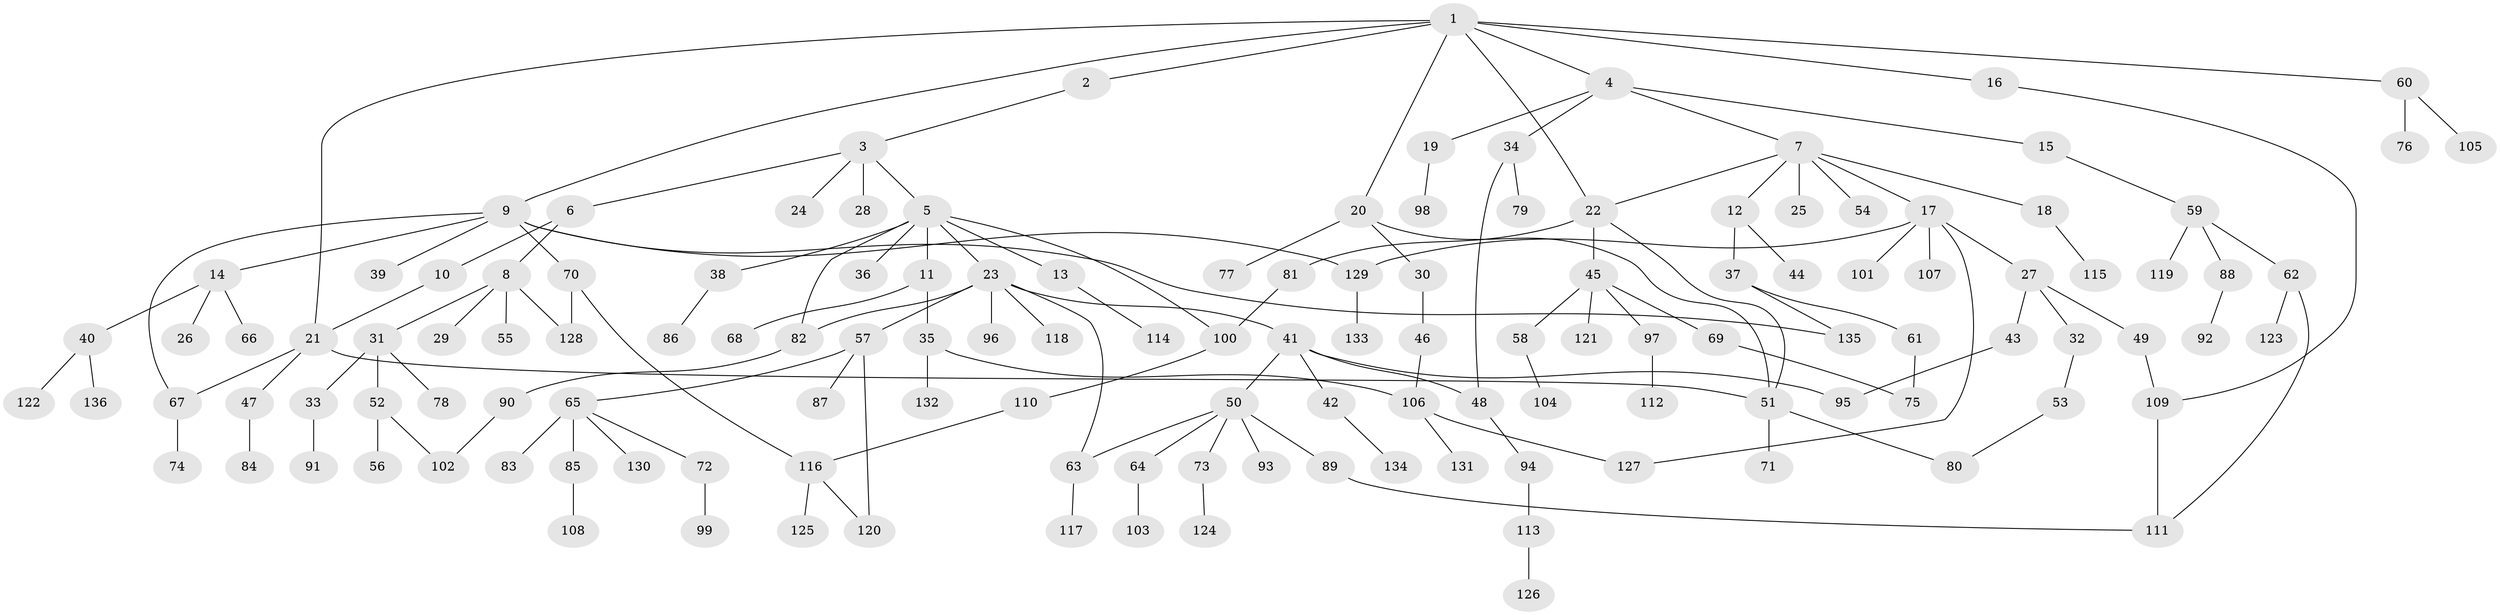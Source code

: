 // coarse degree distribution, {8: 0.018518518518518517, 2: 0.18518518518518517, 6: 0.05555555555555555, 5: 0.07407407407407407, 14: 0.018518518518518517, 3: 0.12962962962962962, 1: 0.4444444444444444, 4: 0.05555555555555555, 9: 0.018518518518518517}
// Generated by graph-tools (version 1.1) at 2025/16/03/04/25 18:16:53]
// undirected, 136 vertices, 158 edges
graph export_dot {
graph [start="1"]
  node [color=gray90,style=filled];
  1;
  2;
  3;
  4;
  5;
  6;
  7;
  8;
  9;
  10;
  11;
  12;
  13;
  14;
  15;
  16;
  17;
  18;
  19;
  20;
  21;
  22;
  23;
  24;
  25;
  26;
  27;
  28;
  29;
  30;
  31;
  32;
  33;
  34;
  35;
  36;
  37;
  38;
  39;
  40;
  41;
  42;
  43;
  44;
  45;
  46;
  47;
  48;
  49;
  50;
  51;
  52;
  53;
  54;
  55;
  56;
  57;
  58;
  59;
  60;
  61;
  62;
  63;
  64;
  65;
  66;
  67;
  68;
  69;
  70;
  71;
  72;
  73;
  74;
  75;
  76;
  77;
  78;
  79;
  80;
  81;
  82;
  83;
  84;
  85;
  86;
  87;
  88;
  89;
  90;
  91;
  92;
  93;
  94;
  95;
  96;
  97;
  98;
  99;
  100;
  101;
  102;
  103;
  104;
  105;
  106;
  107;
  108;
  109;
  110;
  111;
  112;
  113;
  114;
  115;
  116;
  117;
  118;
  119;
  120;
  121;
  122;
  123;
  124;
  125;
  126;
  127;
  128;
  129;
  130;
  131;
  132;
  133;
  134;
  135;
  136;
  1 -- 2;
  1 -- 4;
  1 -- 9;
  1 -- 16;
  1 -- 20;
  1 -- 21;
  1 -- 22;
  1 -- 60;
  2 -- 3;
  3 -- 5;
  3 -- 6;
  3 -- 24;
  3 -- 28;
  4 -- 7;
  4 -- 15;
  4 -- 19;
  4 -- 34;
  5 -- 11;
  5 -- 13;
  5 -- 23;
  5 -- 36;
  5 -- 38;
  5 -- 82;
  5 -- 100;
  6 -- 8;
  6 -- 10;
  7 -- 12;
  7 -- 17;
  7 -- 18;
  7 -- 25;
  7 -- 54;
  7 -- 22;
  8 -- 29;
  8 -- 31;
  8 -- 55;
  8 -- 128;
  9 -- 14;
  9 -- 39;
  9 -- 70;
  9 -- 129;
  9 -- 135;
  9 -- 67;
  10 -- 21;
  11 -- 35;
  11 -- 68;
  12 -- 37;
  12 -- 44;
  13 -- 114;
  14 -- 26;
  14 -- 40;
  14 -- 66;
  15 -- 59;
  16 -- 109;
  17 -- 27;
  17 -- 101;
  17 -- 107;
  17 -- 129;
  17 -- 127;
  18 -- 115;
  19 -- 98;
  20 -- 30;
  20 -- 77;
  20 -- 51;
  21 -- 47;
  21 -- 67;
  21 -- 51;
  22 -- 45;
  22 -- 51;
  22 -- 81;
  23 -- 41;
  23 -- 57;
  23 -- 96;
  23 -- 118;
  23 -- 63;
  23 -- 82;
  27 -- 32;
  27 -- 43;
  27 -- 49;
  30 -- 46;
  31 -- 33;
  31 -- 52;
  31 -- 78;
  32 -- 53;
  33 -- 91;
  34 -- 48;
  34 -- 79;
  35 -- 106;
  35 -- 132;
  37 -- 61;
  37 -- 135;
  38 -- 86;
  40 -- 122;
  40 -- 136;
  41 -- 42;
  41 -- 50;
  41 -- 95;
  41 -- 48;
  42 -- 134;
  43 -- 95;
  45 -- 58;
  45 -- 69;
  45 -- 97;
  45 -- 121;
  46 -- 106;
  47 -- 84;
  48 -- 94;
  49 -- 109;
  50 -- 63;
  50 -- 64;
  50 -- 73;
  50 -- 89;
  50 -- 93;
  51 -- 71;
  51 -- 80;
  52 -- 56;
  52 -- 102;
  53 -- 80;
  57 -- 65;
  57 -- 87;
  57 -- 120;
  58 -- 104;
  59 -- 62;
  59 -- 88;
  59 -- 119;
  60 -- 76;
  60 -- 105;
  61 -- 75;
  62 -- 123;
  62 -- 111;
  63 -- 117;
  64 -- 103;
  65 -- 72;
  65 -- 83;
  65 -- 85;
  65 -- 130;
  67 -- 74;
  69 -- 75;
  70 -- 116;
  70 -- 128;
  72 -- 99;
  73 -- 124;
  81 -- 100;
  82 -- 90;
  85 -- 108;
  88 -- 92;
  89 -- 111;
  90 -- 102;
  94 -- 113;
  97 -- 112;
  100 -- 110;
  106 -- 127;
  106 -- 131;
  109 -- 111;
  110 -- 116;
  113 -- 126;
  116 -- 125;
  116 -- 120;
  129 -- 133;
}
